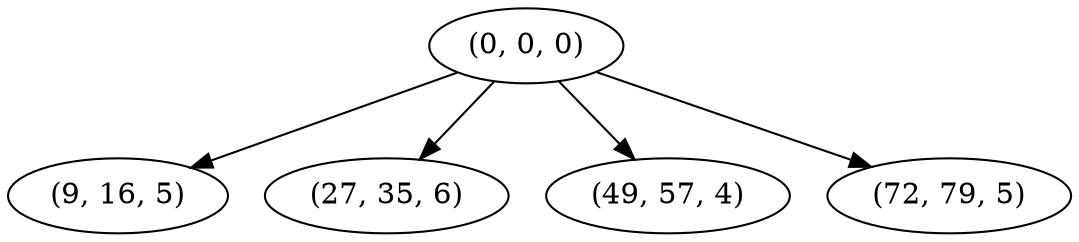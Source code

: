 digraph tree {
    "(0, 0, 0)";
    "(9, 16, 5)";
    "(27, 35, 6)";
    "(49, 57, 4)";
    "(72, 79, 5)";
    "(0, 0, 0)" -> "(9, 16, 5)";
    "(0, 0, 0)" -> "(27, 35, 6)";
    "(0, 0, 0)" -> "(49, 57, 4)";
    "(0, 0, 0)" -> "(72, 79, 5)";
}
